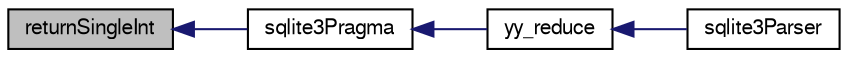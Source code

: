 digraph "returnSingleInt"
{
  edge [fontname="FreeSans",fontsize="10",labelfontname="FreeSans",labelfontsize="10"];
  node [fontname="FreeSans",fontsize="10",shape=record];
  rankdir="LR";
  Node278550 [label="returnSingleInt",height=0.2,width=0.4,color="black", fillcolor="grey75", style="filled", fontcolor="black"];
  Node278550 -> Node278551 [dir="back",color="midnightblue",fontsize="10",style="solid",fontname="FreeSans"];
  Node278551 [label="sqlite3Pragma",height=0.2,width=0.4,color="black", fillcolor="white", style="filled",URL="$sqlite3_8c.html#a111391370f58f8e6a6eca51fd34d62ed"];
  Node278551 -> Node278552 [dir="back",color="midnightblue",fontsize="10",style="solid",fontname="FreeSans"];
  Node278552 [label="yy_reduce",height=0.2,width=0.4,color="black", fillcolor="white", style="filled",URL="$sqlite3_8c.html#a7c419a9b25711c666a9a2449ef377f14"];
  Node278552 -> Node278553 [dir="back",color="midnightblue",fontsize="10",style="solid",fontname="FreeSans"];
  Node278553 [label="sqlite3Parser",height=0.2,width=0.4,color="black", fillcolor="white", style="filled",URL="$sqlite3_8c.html#a0327d71a5fabe0b6a343d78a2602e72a"];
}
